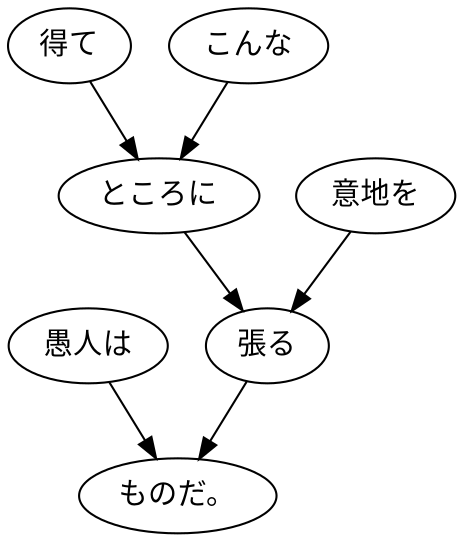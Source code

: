 digraph graph6314 {
	node0 [label="愚人は"];
	node1 [label="得て"];
	node2 [label="こんな"];
	node3 [label="ところに"];
	node4 [label="意地を"];
	node5 [label="張る"];
	node6 [label="ものだ。"];
	node0 -> node6;
	node1 -> node3;
	node2 -> node3;
	node3 -> node5;
	node4 -> node5;
	node5 -> node6;
}
